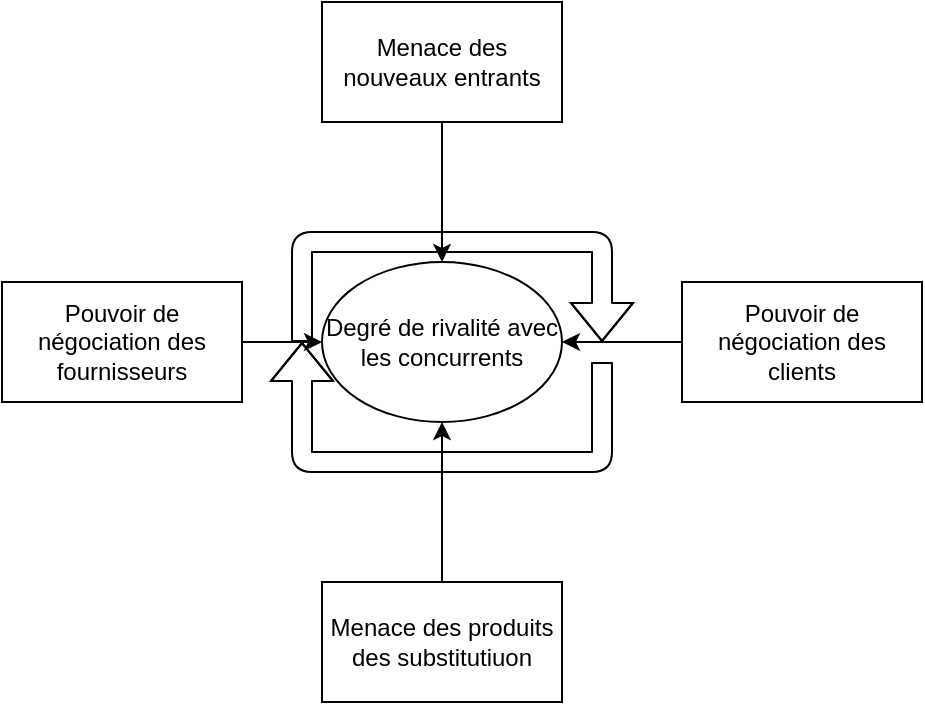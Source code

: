 <mxfile>
    <diagram id="jcVd-_mXWqBR6k-rT5Xd" name="Page-1">
        <mxGraphModel dx="896" dy="604" grid="1" gridSize="10" guides="1" tooltips="1" connect="1" arrows="1" fold="1" page="1" pageScale="1" pageWidth="850" pageHeight="1100" math="0" shadow="0">
            <root>
                <mxCell id="0"/>
                <mxCell id="1" parent="0"/>
                <mxCell id="2" value="Degré de rivalité avec les concurrents" style="ellipse;whiteSpace=wrap;html=1;" vertex="1" parent="1">
                    <mxGeometry x="400" y="270" width="120" height="80" as="geometry"/>
                </mxCell>
                <mxCell id="7" style="edgeStyle=none;html=1;exitX=0.5;exitY=0;exitDx=0;exitDy=0;entryX=0.5;entryY=1;entryDx=0;entryDy=0;" edge="1" parent="1" source="3" target="2">
                    <mxGeometry relative="1" as="geometry"/>
                </mxCell>
                <mxCell id="3" value="Menace des produits des substitutiuon" style="rounded=0;whiteSpace=wrap;html=1;" vertex="1" parent="1">
                    <mxGeometry x="400" y="430" width="120" height="60" as="geometry"/>
                </mxCell>
                <mxCell id="10" style="edgeStyle=none;html=1;exitX=0;exitY=0.5;exitDx=0;exitDy=0;entryX=1;entryY=0.5;entryDx=0;entryDy=0;curved=1;" edge="1" parent="1" source="4" target="2">
                    <mxGeometry relative="1" as="geometry"/>
                </mxCell>
                <mxCell id="4" value="Pouvoir de négociation des clients" style="rounded=0;whiteSpace=wrap;html=1;" vertex="1" parent="1">
                    <mxGeometry x="580" y="280" width="120" height="60" as="geometry"/>
                </mxCell>
                <mxCell id="8" style="edgeStyle=none;html=1;exitX=1;exitY=0.5;exitDx=0;exitDy=0;entryX=0;entryY=0.5;entryDx=0;entryDy=0;" edge="1" parent="1" source="5" target="2">
                    <mxGeometry relative="1" as="geometry"/>
                </mxCell>
                <mxCell id="5" value="Pouvoir de négociation des fournisseurs" style="rounded=0;whiteSpace=wrap;html=1;" vertex="1" parent="1">
                    <mxGeometry x="240" y="280" width="120" height="60" as="geometry"/>
                </mxCell>
                <mxCell id="9" style="edgeStyle=none;html=1;exitX=0.5;exitY=1;exitDx=0;exitDy=0;entryX=0.5;entryY=0;entryDx=0;entryDy=0;" edge="1" parent="1" source="6" target="2">
                    <mxGeometry relative="1" as="geometry"/>
                </mxCell>
                <mxCell id="6" value="Menace des nouveaux entrants" style="rounded=0;whiteSpace=wrap;html=1;" vertex="1" parent="1">
                    <mxGeometry x="400" y="140" width="120" height="60" as="geometry"/>
                </mxCell>
                <mxCell id="17" value="" style="endArrow=classic;html=1;strokeColor=none;curved=1;" edge="1" parent="1">
                    <mxGeometry width="50" height="50" relative="1" as="geometry">
                        <mxPoint x="390" y="310" as="sourcePoint"/>
                        <mxPoint x="490" y="370" as="targetPoint"/>
                        <Array as="points">
                            <mxPoint x="400" y="270"/>
                            <mxPoint x="470" y="250"/>
                            <mxPoint x="560" y="300"/>
                        </Array>
                    </mxGeometry>
                </mxCell>
                <mxCell id="18" value="" style="curved=1;endArrow=classic;html=1;shape=flexArrow;" edge="1" parent="1">
                    <mxGeometry width="50" height="50" relative="1" as="geometry">
                        <mxPoint x="390" y="310" as="sourcePoint"/>
                        <mxPoint x="540" y="310" as="targetPoint"/>
                        <Array as="points">
                            <mxPoint x="390" y="260"/>
                            <mxPoint x="540" y="260"/>
                        </Array>
                    </mxGeometry>
                </mxCell>
                <mxCell id="19" value="" style="curved=1;endArrow=classic;html=1;shape=flexArrow;" edge="1" parent="1">
                    <mxGeometry width="50" height="50" relative="1" as="geometry">
                        <mxPoint x="540" y="320" as="sourcePoint"/>
                        <mxPoint x="390" y="310" as="targetPoint"/>
                        <Array as="points">
                            <mxPoint x="540" y="370"/>
                            <mxPoint x="460" y="370"/>
                            <mxPoint x="390" y="370"/>
                        </Array>
                    </mxGeometry>
                </mxCell>
            </root>
        </mxGraphModel>
    </diagram>
</mxfile>